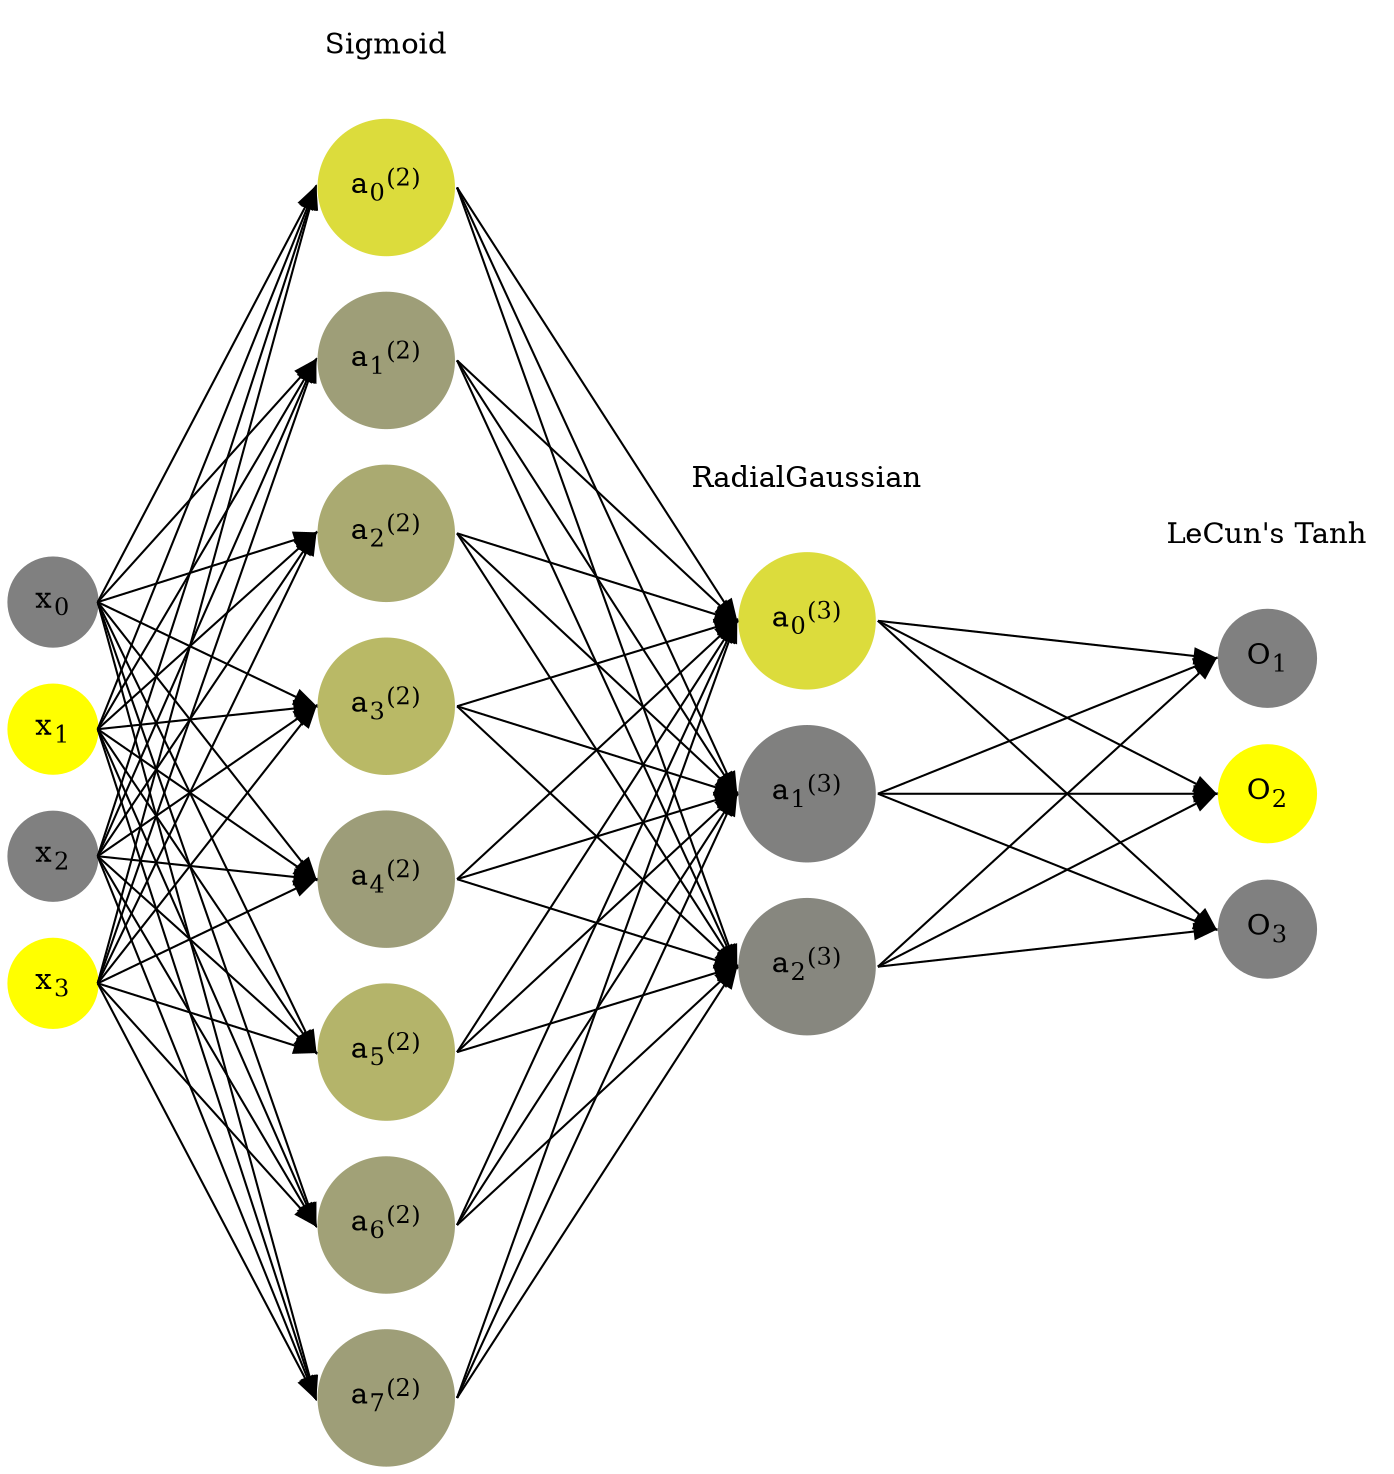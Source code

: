 digraph G {
	rankdir = LR;
	splines=false;
	edge[style=invis];
	ranksep= 1.4;
	{
	node [shape=circle, color="0.1667, 0.0, 0.5", style=filled, fillcolor="0.1667, 0.0, 0.5"];
	x0 [label=<x<sub>0</sub>>];
	}
	{
	node [shape=circle, color="0.1667, 1.0, 1.0", style=filled, fillcolor="0.1667, 1.0, 1.0"];
	x1 [label=<x<sub>1</sub>>];
	}
	{
	node [shape=circle, color="0.1667, 0.0, 0.5", style=filled, fillcolor="0.1667, 0.0, 0.5"];
	x2 [label=<x<sub>2</sub>>];
	}
	{
	node [shape=circle, color="0.1667, 1.0, 1.0", style=filled, fillcolor="0.1667, 1.0, 1.0"];
	x3 [label=<x<sub>3</sub>>];
	}
	{
	node [shape=circle, color="0.1667, 0.726112, 0.863056", style=filled, fillcolor="0.1667, 0.726112, 0.863056"];
	a02 [label=<a<sub>0</sub><sup>(2)</sup>>];
	}
	{
	node [shape=circle, color="0.1667, 0.237121, 0.618561", style=filled, fillcolor="0.1667, 0.237121, 0.618561"];
	a12 [label=<a<sub>1</sub><sup>(2)</sup>>];
	}
	{
	node [shape=circle, color="0.1667, 0.333946, 0.666973", style=filled, fillcolor="0.1667, 0.333946, 0.666973"];
	a22 [label=<a<sub>2</sub><sup>(2)</sup>>];
	}
	{
	node [shape=circle, color="0.1667, 0.449514, 0.724757", style=filled, fillcolor="0.1667, 0.449514, 0.724757"];
	a32 [label=<a<sub>3</sub><sup>(2)</sup>>];
	}
	{
	node [shape=circle, color="0.1667, 0.233169, 0.616585", style=filled, fillcolor="0.1667, 0.233169, 0.616585"];
	a42 [label=<a<sub>4</sub><sup>(2)</sup>>];
	}
	{
	node [shape=circle, color="0.1667, 0.413851, 0.706925", style=filled, fillcolor="0.1667, 0.413851, 0.706925"];
	a52 [label=<a<sub>5</sub><sup>(2)</sup>>];
	}
	{
	node [shape=circle, color="0.1667, 0.258495, 0.629248", style=filled, fillcolor="0.1667, 0.258495, 0.629248"];
	a62 [label=<a<sub>6</sub><sup>(2)</sup>>];
	}
	{
	node [shape=circle, color="0.1667, 0.238382, 0.619191", style=filled, fillcolor="0.1667, 0.238382, 0.619191"];
	a72 [label=<a<sub>7</sub><sup>(2)</sup>>];
	}
	{
	node [shape=circle, color="0.1667, 0.726295, 0.863147", style=filled, fillcolor="0.1667, 0.726295, 0.863147"];
	a03 [label=<a<sub>0</sub><sup>(3)</sup>>];
	}
	{
	node [shape=circle, color="0.1667, 0.000250, 0.500125", style=filled, fillcolor="0.1667, 0.000250, 0.500125"];
	a13 [label=<a<sub>1</sub><sup>(3)</sup>>];
	}
	{
	node [shape=circle, color="0.1667, 0.057891, 0.528946", style=filled, fillcolor="0.1667, 0.057891, 0.528946"];
	a23 [label=<a<sub>2</sub><sup>(3)</sup>>];
	}
	{
	node [shape=circle, color="0.1667, 0.0, 0.5", style=filled, fillcolor="0.1667, 0.0, 0.5"];
	O1 [label=<O<sub>1</sub>>];
	}
	{
	node [shape=circle, color="0.1667, 1.0, 1.0", style=filled, fillcolor="0.1667, 1.0, 1.0"];
	O2 [label=<O<sub>2</sub>>];
	}
	{
	node [shape=circle, color="0.1667, 0.0, 0.5", style=filled, fillcolor="0.1667, 0.0, 0.5"];
	O3 [label=<O<sub>3</sub>>];
	}
	{
	rank=same;
	x0->x1->x2->x3;
	}
	{
	rank=same;
	a02->a12->a22->a32->a42->a52->a62->a72;
	}
	{
	rank=same;
	a03->a13->a23;
	}
	{
	rank=same;
	O1->O2->O3;
	}
	l1 [shape=plaintext,label="Sigmoid"];
	l1->a02;
	{rank=same; l1;a02};
	l2 [shape=plaintext,label="RadialGaussian"];
	l2->a03;
	{rank=same; l2;a03};
	l3 [shape=plaintext,label="LeCun's Tanh"];
	l3->O1;
	{rank=same; l3;O1};
edge[style=solid, tailport=e, headport=w];
	{x0;x1;x2;x3} -> {a02;a12;a22;a32;a42;a52;a62;a72};
	{a02;a12;a22;a32;a42;a52;a62;a72} -> {a03;a13;a23};
	{a03;a13;a23} -> {O1,O2,O3};
}